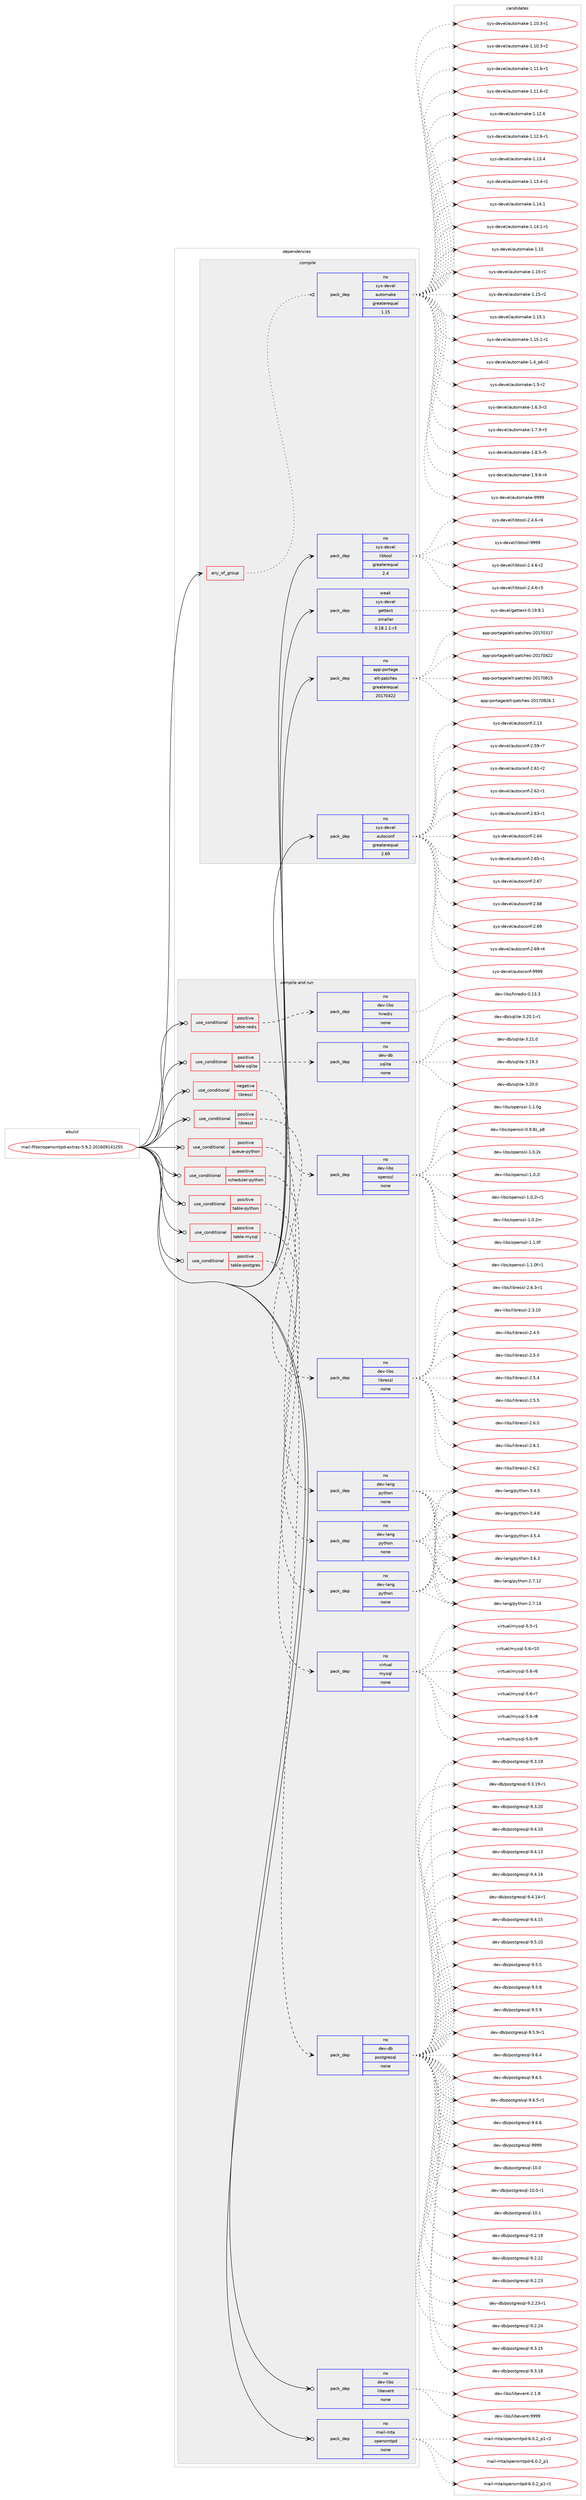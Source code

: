 digraph prolog {

# *************
# Graph options
# *************

newrank=true;
concentrate=true;
compound=true;
graph [rankdir=LR,fontname=Helvetica,fontsize=10,ranksep=1.5];#, ranksep=2.5, nodesep=0.2];
edge  [arrowhead=vee];
node  [fontname=Helvetica,fontsize=10];

# **********
# The ebuild
# **********

subgraph cluster_leftcol {
color=gray;
rank=same;
label=<<i>ebuild</i>>;
id [label="mail-filter/opensmtpd-extras-5.9.2.201609141255", color=red, width=4, href="../mail-filter/opensmtpd-extras-5.9.2.201609141255.svg"];
}

# ****************
# The dependencies
# ****************

subgraph cluster_midcol {
color=gray;
label=<<i>dependencies</i>>;
subgraph cluster_compile {
fillcolor="#eeeeee";
style=filled;
label=<<i>compile</i>>;
subgraph any5039 {
dependency342887 [label=<<TABLE BORDER="0" CELLBORDER="1" CELLSPACING="0" CELLPADDING="4"><TR><TD CELLPADDING="10">any_of_group</TD></TR></TABLE>>, shape=none, color=red];subgraph pack252127 {
dependency342888 [label=<<TABLE BORDER="0" CELLBORDER="1" CELLSPACING="0" CELLPADDING="4" WIDTH="220"><TR><TD ROWSPAN="6" CELLPADDING="30">pack_dep</TD></TR><TR><TD WIDTH="110">no</TD></TR><TR><TD>sys-devel</TD></TR><TR><TD>automake</TD></TR><TR><TD>greaterequal</TD></TR><TR><TD>1.15</TD></TR></TABLE>>, shape=none, color=blue];
}
dependency342887:e -> dependency342888:w [weight=20,style="dotted",arrowhead="oinv"];
}
id:e -> dependency342887:w [weight=20,style="solid",arrowhead="vee"];
subgraph pack252128 {
dependency342889 [label=<<TABLE BORDER="0" CELLBORDER="1" CELLSPACING="0" CELLPADDING="4" WIDTH="220"><TR><TD ROWSPAN="6" CELLPADDING="30">pack_dep</TD></TR><TR><TD WIDTH="110">no</TD></TR><TR><TD>app-portage</TD></TR><TR><TD>elt-patches</TD></TR><TR><TD>greaterequal</TD></TR><TR><TD>20170422</TD></TR></TABLE>>, shape=none, color=blue];
}
id:e -> dependency342889:w [weight=20,style="solid",arrowhead="vee"];
subgraph pack252129 {
dependency342890 [label=<<TABLE BORDER="0" CELLBORDER="1" CELLSPACING="0" CELLPADDING="4" WIDTH="220"><TR><TD ROWSPAN="6" CELLPADDING="30">pack_dep</TD></TR><TR><TD WIDTH="110">no</TD></TR><TR><TD>sys-devel</TD></TR><TR><TD>autoconf</TD></TR><TR><TD>greaterequal</TD></TR><TR><TD>2.69</TD></TR></TABLE>>, shape=none, color=blue];
}
id:e -> dependency342890:w [weight=20,style="solid",arrowhead="vee"];
subgraph pack252130 {
dependency342891 [label=<<TABLE BORDER="0" CELLBORDER="1" CELLSPACING="0" CELLPADDING="4" WIDTH="220"><TR><TD ROWSPAN="6" CELLPADDING="30">pack_dep</TD></TR><TR><TD WIDTH="110">no</TD></TR><TR><TD>sys-devel</TD></TR><TR><TD>libtool</TD></TR><TR><TD>greaterequal</TD></TR><TR><TD>2.4</TD></TR></TABLE>>, shape=none, color=blue];
}
id:e -> dependency342891:w [weight=20,style="solid",arrowhead="vee"];
subgraph pack252131 {
dependency342892 [label=<<TABLE BORDER="0" CELLBORDER="1" CELLSPACING="0" CELLPADDING="4" WIDTH="220"><TR><TD ROWSPAN="6" CELLPADDING="30">pack_dep</TD></TR><TR><TD WIDTH="110">weak</TD></TR><TR><TD>sys-devel</TD></TR><TR><TD>gettext</TD></TR><TR><TD>smaller</TD></TR><TR><TD>0.18.1.1-r3</TD></TR></TABLE>>, shape=none, color=blue];
}
id:e -> dependency342892:w [weight=20,style="solid",arrowhead="vee"];
}
subgraph cluster_compileandrun {
fillcolor="#eeeeee";
style=filled;
label=<<i>compile and run</i>>;
subgraph cond85620 {
dependency342893 [label=<<TABLE BORDER="0" CELLBORDER="1" CELLSPACING="0" CELLPADDING="4"><TR><TD ROWSPAN="3" CELLPADDING="10">use_conditional</TD></TR><TR><TD>negative</TD></TR><TR><TD>libressl</TD></TR></TABLE>>, shape=none, color=red];
subgraph pack252132 {
dependency342894 [label=<<TABLE BORDER="0" CELLBORDER="1" CELLSPACING="0" CELLPADDING="4" WIDTH="220"><TR><TD ROWSPAN="6" CELLPADDING="30">pack_dep</TD></TR><TR><TD WIDTH="110">no</TD></TR><TR><TD>dev-libs</TD></TR><TR><TD>openssl</TD></TR><TR><TD>none</TD></TR><TR><TD></TD></TR></TABLE>>, shape=none, color=blue];
}
dependency342893:e -> dependency342894:w [weight=20,style="dashed",arrowhead="vee"];
}
id:e -> dependency342893:w [weight=20,style="solid",arrowhead="odotvee"];
subgraph cond85621 {
dependency342895 [label=<<TABLE BORDER="0" CELLBORDER="1" CELLSPACING="0" CELLPADDING="4"><TR><TD ROWSPAN="3" CELLPADDING="10">use_conditional</TD></TR><TR><TD>positive</TD></TR><TR><TD>libressl</TD></TR></TABLE>>, shape=none, color=red];
subgraph pack252133 {
dependency342896 [label=<<TABLE BORDER="0" CELLBORDER="1" CELLSPACING="0" CELLPADDING="4" WIDTH="220"><TR><TD ROWSPAN="6" CELLPADDING="30">pack_dep</TD></TR><TR><TD WIDTH="110">no</TD></TR><TR><TD>dev-libs</TD></TR><TR><TD>libressl</TD></TR><TR><TD>none</TD></TR><TR><TD></TD></TR></TABLE>>, shape=none, color=blue];
}
dependency342895:e -> dependency342896:w [weight=20,style="dashed",arrowhead="vee"];
}
id:e -> dependency342895:w [weight=20,style="solid",arrowhead="odotvee"];
subgraph cond85622 {
dependency342897 [label=<<TABLE BORDER="0" CELLBORDER="1" CELLSPACING="0" CELLPADDING="4"><TR><TD ROWSPAN="3" CELLPADDING="10">use_conditional</TD></TR><TR><TD>positive</TD></TR><TR><TD>queue-python</TD></TR></TABLE>>, shape=none, color=red];
subgraph pack252134 {
dependency342898 [label=<<TABLE BORDER="0" CELLBORDER="1" CELLSPACING="0" CELLPADDING="4" WIDTH="220"><TR><TD ROWSPAN="6" CELLPADDING="30">pack_dep</TD></TR><TR><TD WIDTH="110">no</TD></TR><TR><TD>dev-lang</TD></TR><TR><TD>python</TD></TR><TR><TD>none</TD></TR><TR><TD></TD></TR></TABLE>>, shape=none, color=blue];
}
dependency342897:e -> dependency342898:w [weight=20,style="dashed",arrowhead="vee"];
}
id:e -> dependency342897:w [weight=20,style="solid",arrowhead="odotvee"];
subgraph cond85623 {
dependency342899 [label=<<TABLE BORDER="0" CELLBORDER="1" CELLSPACING="0" CELLPADDING="4"><TR><TD ROWSPAN="3" CELLPADDING="10">use_conditional</TD></TR><TR><TD>positive</TD></TR><TR><TD>scheduler-python</TD></TR></TABLE>>, shape=none, color=red];
subgraph pack252135 {
dependency342900 [label=<<TABLE BORDER="0" CELLBORDER="1" CELLSPACING="0" CELLPADDING="4" WIDTH="220"><TR><TD ROWSPAN="6" CELLPADDING="30">pack_dep</TD></TR><TR><TD WIDTH="110">no</TD></TR><TR><TD>dev-lang</TD></TR><TR><TD>python</TD></TR><TR><TD>none</TD></TR><TR><TD></TD></TR></TABLE>>, shape=none, color=blue];
}
dependency342899:e -> dependency342900:w [weight=20,style="dashed",arrowhead="vee"];
}
id:e -> dependency342899:w [weight=20,style="solid",arrowhead="odotvee"];
subgraph cond85624 {
dependency342901 [label=<<TABLE BORDER="0" CELLBORDER="1" CELLSPACING="0" CELLPADDING="4"><TR><TD ROWSPAN="3" CELLPADDING="10">use_conditional</TD></TR><TR><TD>positive</TD></TR><TR><TD>table-mysql</TD></TR></TABLE>>, shape=none, color=red];
subgraph pack252136 {
dependency342902 [label=<<TABLE BORDER="0" CELLBORDER="1" CELLSPACING="0" CELLPADDING="4" WIDTH="220"><TR><TD ROWSPAN="6" CELLPADDING="30">pack_dep</TD></TR><TR><TD WIDTH="110">no</TD></TR><TR><TD>virtual</TD></TR><TR><TD>mysql</TD></TR><TR><TD>none</TD></TR><TR><TD></TD></TR></TABLE>>, shape=none, color=blue];
}
dependency342901:e -> dependency342902:w [weight=20,style="dashed",arrowhead="vee"];
}
id:e -> dependency342901:w [weight=20,style="solid",arrowhead="odotvee"];
subgraph cond85625 {
dependency342903 [label=<<TABLE BORDER="0" CELLBORDER="1" CELLSPACING="0" CELLPADDING="4"><TR><TD ROWSPAN="3" CELLPADDING="10">use_conditional</TD></TR><TR><TD>positive</TD></TR><TR><TD>table-postgres</TD></TR></TABLE>>, shape=none, color=red];
subgraph pack252137 {
dependency342904 [label=<<TABLE BORDER="0" CELLBORDER="1" CELLSPACING="0" CELLPADDING="4" WIDTH="220"><TR><TD ROWSPAN="6" CELLPADDING="30">pack_dep</TD></TR><TR><TD WIDTH="110">no</TD></TR><TR><TD>dev-db</TD></TR><TR><TD>postgresql</TD></TR><TR><TD>none</TD></TR><TR><TD></TD></TR></TABLE>>, shape=none, color=blue];
}
dependency342903:e -> dependency342904:w [weight=20,style="dashed",arrowhead="vee"];
}
id:e -> dependency342903:w [weight=20,style="solid",arrowhead="odotvee"];
subgraph cond85626 {
dependency342905 [label=<<TABLE BORDER="0" CELLBORDER="1" CELLSPACING="0" CELLPADDING="4"><TR><TD ROWSPAN="3" CELLPADDING="10">use_conditional</TD></TR><TR><TD>positive</TD></TR><TR><TD>table-python</TD></TR></TABLE>>, shape=none, color=red];
subgraph pack252138 {
dependency342906 [label=<<TABLE BORDER="0" CELLBORDER="1" CELLSPACING="0" CELLPADDING="4" WIDTH="220"><TR><TD ROWSPAN="6" CELLPADDING="30">pack_dep</TD></TR><TR><TD WIDTH="110">no</TD></TR><TR><TD>dev-lang</TD></TR><TR><TD>python</TD></TR><TR><TD>none</TD></TR><TR><TD></TD></TR></TABLE>>, shape=none, color=blue];
}
dependency342905:e -> dependency342906:w [weight=20,style="dashed",arrowhead="vee"];
}
id:e -> dependency342905:w [weight=20,style="solid",arrowhead="odotvee"];
subgraph cond85627 {
dependency342907 [label=<<TABLE BORDER="0" CELLBORDER="1" CELLSPACING="0" CELLPADDING="4"><TR><TD ROWSPAN="3" CELLPADDING="10">use_conditional</TD></TR><TR><TD>positive</TD></TR><TR><TD>table-redis</TD></TR></TABLE>>, shape=none, color=red];
subgraph pack252139 {
dependency342908 [label=<<TABLE BORDER="0" CELLBORDER="1" CELLSPACING="0" CELLPADDING="4" WIDTH="220"><TR><TD ROWSPAN="6" CELLPADDING="30">pack_dep</TD></TR><TR><TD WIDTH="110">no</TD></TR><TR><TD>dev-libs</TD></TR><TR><TD>hiredis</TD></TR><TR><TD>none</TD></TR><TR><TD></TD></TR></TABLE>>, shape=none, color=blue];
}
dependency342907:e -> dependency342908:w [weight=20,style="dashed",arrowhead="vee"];
}
id:e -> dependency342907:w [weight=20,style="solid",arrowhead="odotvee"];
subgraph cond85628 {
dependency342909 [label=<<TABLE BORDER="0" CELLBORDER="1" CELLSPACING="0" CELLPADDING="4"><TR><TD ROWSPAN="3" CELLPADDING="10">use_conditional</TD></TR><TR><TD>positive</TD></TR><TR><TD>table-sqlite</TD></TR></TABLE>>, shape=none, color=red];
subgraph pack252140 {
dependency342910 [label=<<TABLE BORDER="0" CELLBORDER="1" CELLSPACING="0" CELLPADDING="4" WIDTH="220"><TR><TD ROWSPAN="6" CELLPADDING="30">pack_dep</TD></TR><TR><TD WIDTH="110">no</TD></TR><TR><TD>dev-db</TD></TR><TR><TD>sqlite</TD></TR><TR><TD>none</TD></TR><TR><TD></TD></TR></TABLE>>, shape=none, color=blue];
}
dependency342909:e -> dependency342910:w [weight=20,style="dashed",arrowhead="vee"];
}
id:e -> dependency342909:w [weight=20,style="solid",arrowhead="odotvee"];
subgraph pack252141 {
dependency342911 [label=<<TABLE BORDER="0" CELLBORDER="1" CELLSPACING="0" CELLPADDING="4" WIDTH="220"><TR><TD ROWSPAN="6" CELLPADDING="30">pack_dep</TD></TR><TR><TD WIDTH="110">no</TD></TR><TR><TD>dev-libs</TD></TR><TR><TD>libevent</TD></TR><TR><TD>none</TD></TR><TR><TD></TD></TR></TABLE>>, shape=none, color=blue];
}
id:e -> dependency342911:w [weight=20,style="solid",arrowhead="odotvee"];
subgraph pack252142 {
dependency342912 [label=<<TABLE BORDER="0" CELLBORDER="1" CELLSPACING="0" CELLPADDING="4" WIDTH="220"><TR><TD ROWSPAN="6" CELLPADDING="30">pack_dep</TD></TR><TR><TD WIDTH="110">no</TD></TR><TR><TD>mail-mta</TD></TR><TR><TD>opensmtpd</TD></TR><TR><TD>none</TD></TR><TR><TD></TD></TR></TABLE>>, shape=none, color=blue];
}
id:e -> dependency342912:w [weight=20,style="solid",arrowhead="odotvee"];
}
subgraph cluster_run {
fillcolor="#eeeeee";
style=filled;
label=<<i>run</i>>;
}
}

# **************
# The candidates
# **************

subgraph cluster_choices {
rank=same;
color=gray;
label=<<i>candidates</i>>;

subgraph choice252127 {
color=black;
nodesep=1;
choice11512111545100101118101108479711711611110997107101454946494846514511449 [label="sys-devel/automake-1.10.3-r1", color=red, width=4,href="../sys-devel/automake-1.10.3-r1.svg"];
choice11512111545100101118101108479711711611110997107101454946494846514511450 [label="sys-devel/automake-1.10.3-r2", color=red, width=4,href="../sys-devel/automake-1.10.3-r2.svg"];
choice11512111545100101118101108479711711611110997107101454946494946544511449 [label="sys-devel/automake-1.11.6-r1", color=red, width=4,href="../sys-devel/automake-1.11.6-r1.svg"];
choice11512111545100101118101108479711711611110997107101454946494946544511450 [label="sys-devel/automake-1.11.6-r2", color=red, width=4,href="../sys-devel/automake-1.11.6-r2.svg"];
choice1151211154510010111810110847971171161111099710710145494649504654 [label="sys-devel/automake-1.12.6", color=red, width=4,href="../sys-devel/automake-1.12.6.svg"];
choice11512111545100101118101108479711711611110997107101454946495046544511449 [label="sys-devel/automake-1.12.6-r1", color=red, width=4,href="../sys-devel/automake-1.12.6-r1.svg"];
choice1151211154510010111810110847971171161111099710710145494649514652 [label="sys-devel/automake-1.13.4", color=red, width=4,href="../sys-devel/automake-1.13.4.svg"];
choice11512111545100101118101108479711711611110997107101454946495146524511449 [label="sys-devel/automake-1.13.4-r1", color=red, width=4,href="../sys-devel/automake-1.13.4-r1.svg"];
choice1151211154510010111810110847971171161111099710710145494649524649 [label="sys-devel/automake-1.14.1", color=red, width=4,href="../sys-devel/automake-1.14.1.svg"];
choice11512111545100101118101108479711711611110997107101454946495246494511449 [label="sys-devel/automake-1.14.1-r1", color=red, width=4,href="../sys-devel/automake-1.14.1-r1.svg"];
choice115121115451001011181011084797117116111109971071014549464953 [label="sys-devel/automake-1.15", color=red, width=4,href="../sys-devel/automake-1.15.svg"];
choice1151211154510010111810110847971171161111099710710145494649534511449 [label="sys-devel/automake-1.15-r1", color=red, width=4,href="../sys-devel/automake-1.15-r1.svg"];
choice1151211154510010111810110847971171161111099710710145494649534511450 [label="sys-devel/automake-1.15-r2", color=red, width=4,href="../sys-devel/automake-1.15-r2.svg"];
choice1151211154510010111810110847971171161111099710710145494649534649 [label="sys-devel/automake-1.15.1", color=red, width=4,href="../sys-devel/automake-1.15.1.svg"];
choice11512111545100101118101108479711711611110997107101454946495346494511449 [label="sys-devel/automake-1.15.1-r1", color=red, width=4,href="../sys-devel/automake-1.15.1-r1.svg"];
choice115121115451001011181011084797117116111109971071014549465295112544511450 [label="sys-devel/automake-1.4_p6-r2", color=red, width=4,href="../sys-devel/automake-1.4_p6-r2.svg"];
choice11512111545100101118101108479711711611110997107101454946534511450 [label="sys-devel/automake-1.5-r2", color=red, width=4,href="../sys-devel/automake-1.5-r2.svg"];
choice115121115451001011181011084797117116111109971071014549465446514511450 [label="sys-devel/automake-1.6.3-r2", color=red, width=4,href="../sys-devel/automake-1.6.3-r2.svg"];
choice115121115451001011181011084797117116111109971071014549465546574511451 [label="sys-devel/automake-1.7.9-r3", color=red, width=4,href="../sys-devel/automake-1.7.9-r3.svg"];
choice115121115451001011181011084797117116111109971071014549465646534511453 [label="sys-devel/automake-1.8.5-r5", color=red, width=4,href="../sys-devel/automake-1.8.5-r5.svg"];
choice115121115451001011181011084797117116111109971071014549465746544511452 [label="sys-devel/automake-1.9.6-r4", color=red, width=4,href="../sys-devel/automake-1.9.6-r4.svg"];
choice115121115451001011181011084797117116111109971071014557575757 [label="sys-devel/automake-9999", color=red, width=4,href="../sys-devel/automake-9999.svg"];
dependency342888:e -> choice11512111545100101118101108479711711611110997107101454946494846514511449:w [style=dotted,weight="100"];
dependency342888:e -> choice11512111545100101118101108479711711611110997107101454946494846514511450:w [style=dotted,weight="100"];
dependency342888:e -> choice11512111545100101118101108479711711611110997107101454946494946544511449:w [style=dotted,weight="100"];
dependency342888:e -> choice11512111545100101118101108479711711611110997107101454946494946544511450:w [style=dotted,weight="100"];
dependency342888:e -> choice1151211154510010111810110847971171161111099710710145494649504654:w [style=dotted,weight="100"];
dependency342888:e -> choice11512111545100101118101108479711711611110997107101454946495046544511449:w [style=dotted,weight="100"];
dependency342888:e -> choice1151211154510010111810110847971171161111099710710145494649514652:w [style=dotted,weight="100"];
dependency342888:e -> choice11512111545100101118101108479711711611110997107101454946495146524511449:w [style=dotted,weight="100"];
dependency342888:e -> choice1151211154510010111810110847971171161111099710710145494649524649:w [style=dotted,weight="100"];
dependency342888:e -> choice11512111545100101118101108479711711611110997107101454946495246494511449:w [style=dotted,weight="100"];
dependency342888:e -> choice115121115451001011181011084797117116111109971071014549464953:w [style=dotted,weight="100"];
dependency342888:e -> choice1151211154510010111810110847971171161111099710710145494649534511449:w [style=dotted,weight="100"];
dependency342888:e -> choice1151211154510010111810110847971171161111099710710145494649534511450:w [style=dotted,weight="100"];
dependency342888:e -> choice1151211154510010111810110847971171161111099710710145494649534649:w [style=dotted,weight="100"];
dependency342888:e -> choice11512111545100101118101108479711711611110997107101454946495346494511449:w [style=dotted,weight="100"];
dependency342888:e -> choice115121115451001011181011084797117116111109971071014549465295112544511450:w [style=dotted,weight="100"];
dependency342888:e -> choice11512111545100101118101108479711711611110997107101454946534511450:w [style=dotted,weight="100"];
dependency342888:e -> choice115121115451001011181011084797117116111109971071014549465446514511450:w [style=dotted,weight="100"];
dependency342888:e -> choice115121115451001011181011084797117116111109971071014549465546574511451:w [style=dotted,weight="100"];
dependency342888:e -> choice115121115451001011181011084797117116111109971071014549465646534511453:w [style=dotted,weight="100"];
dependency342888:e -> choice115121115451001011181011084797117116111109971071014549465746544511452:w [style=dotted,weight="100"];
dependency342888:e -> choice115121115451001011181011084797117116111109971071014557575757:w [style=dotted,weight="100"];
}
subgraph choice252128 {
color=black;
nodesep=1;
choice97112112451121111141169710310147101108116451129711699104101115455048495548514955 [label="app-portage/elt-patches-20170317", color=red, width=4,href="../app-portage/elt-patches-20170317.svg"];
choice97112112451121111141169710310147101108116451129711699104101115455048495548525050 [label="app-portage/elt-patches-20170422", color=red, width=4,href="../app-portage/elt-patches-20170422.svg"];
choice97112112451121111141169710310147101108116451129711699104101115455048495548564953 [label="app-portage/elt-patches-20170815", color=red, width=4,href="../app-portage/elt-patches-20170815.svg"];
choice971121124511211111411697103101471011081164511297116991041011154550484955485650544649 [label="app-portage/elt-patches-20170826.1", color=red, width=4,href="../app-portage/elt-patches-20170826.1.svg"];
dependency342889:e -> choice97112112451121111141169710310147101108116451129711699104101115455048495548514955:w [style=dotted,weight="100"];
dependency342889:e -> choice97112112451121111141169710310147101108116451129711699104101115455048495548525050:w [style=dotted,weight="100"];
dependency342889:e -> choice97112112451121111141169710310147101108116451129711699104101115455048495548564953:w [style=dotted,weight="100"];
dependency342889:e -> choice971121124511211111411697103101471011081164511297116991041011154550484955485650544649:w [style=dotted,weight="100"];
}
subgraph choice252129 {
color=black;
nodesep=1;
choice115121115451001011181011084797117116111991111101024550464951 [label="sys-devel/autoconf-2.13", color=red, width=4,href="../sys-devel/autoconf-2.13.svg"];
choice1151211154510010111810110847971171161119911111010245504653574511455 [label="sys-devel/autoconf-2.59-r7", color=red, width=4,href="../sys-devel/autoconf-2.59-r7.svg"];
choice1151211154510010111810110847971171161119911111010245504654494511450 [label="sys-devel/autoconf-2.61-r2", color=red, width=4,href="../sys-devel/autoconf-2.61-r2.svg"];
choice1151211154510010111810110847971171161119911111010245504654504511449 [label="sys-devel/autoconf-2.62-r1", color=red, width=4,href="../sys-devel/autoconf-2.62-r1.svg"];
choice1151211154510010111810110847971171161119911111010245504654514511449 [label="sys-devel/autoconf-2.63-r1", color=red, width=4,href="../sys-devel/autoconf-2.63-r1.svg"];
choice115121115451001011181011084797117116111991111101024550465452 [label="sys-devel/autoconf-2.64", color=red, width=4,href="../sys-devel/autoconf-2.64.svg"];
choice1151211154510010111810110847971171161119911111010245504654534511449 [label="sys-devel/autoconf-2.65-r1", color=red, width=4,href="../sys-devel/autoconf-2.65-r1.svg"];
choice115121115451001011181011084797117116111991111101024550465455 [label="sys-devel/autoconf-2.67", color=red, width=4,href="../sys-devel/autoconf-2.67.svg"];
choice115121115451001011181011084797117116111991111101024550465456 [label="sys-devel/autoconf-2.68", color=red, width=4,href="../sys-devel/autoconf-2.68.svg"];
choice115121115451001011181011084797117116111991111101024550465457 [label="sys-devel/autoconf-2.69", color=red, width=4,href="../sys-devel/autoconf-2.69.svg"];
choice1151211154510010111810110847971171161119911111010245504654574511452 [label="sys-devel/autoconf-2.69-r4", color=red, width=4,href="../sys-devel/autoconf-2.69-r4.svg"];
choice115121115451001011181011084797117116111991111101024557575757 [label="sys-devel/autoconf-9999", color=red, width=4,href="../sys-devel/autoconf-9999.svg"];
dependency342890:e -> choice115121115451001011181011084797117116111991111101024550464951:w [style=dotted,weight="100"];
dependency342890:e -> choice1151211154510010111810110847971171161119911111010245504653574511455:w [style=dotted,weight="100"];
dependency342890:e -> choice1151211154510010111810110847971171161119911111010245504654494511450:w [style=dotted,weight="100"];
dependency342890:e -> choice1151211154510010111810110847971171161119911111010245504654504511449:w [style=dotted,weight="100"];
dependency342890:e -> choice1151211154510010111810110847971171161119911111010245504654514511449:w [style=dotted,weight="100"];
dependency342890:e -> choice115121115451001011181011084797117116111991111101024550465452:w [style=dotted,weight="100"];
dependency342890:e -> choice1151211154510010111810110847971171161119911111010245504654534511449:w [style=dotted,weight="100"];
dependency342890:e -> choice115121115451001011181011084797117116111991111101024550465455:w [style=dotted,weight="100"];
dependency342890:e -> choice115121115451001011181011084797117116111991111101024550465456:w [style=dotted,weight="100"];
dependency342890:e -> choice115121115451001011181011084797117116111991111101024550465457:w [style=dotted,weight="100"];
dependency342890:e -> choice1151211154510010111810110847971171161119911111010245504654574511452:w [style=dotted,weight="100"];
dependency342890:e -> choice115121115451001011181011084797117116111991111101024557575757:w [style=dotted,weight="100"];
}
subgraph choice252130 {
color=black;
nodesep=1;
choice1151211154510010111810110847108105981161111111084550465246544511450 [label="sys-devel/libtool-2.4.6-r2", color=red, width=4,href="../sys-devel/libtool-2.4.6-r2.svg"];
choice1151211154510010111810110847108105981161111111084550465246544511451 [label="sys-devel/libtool-2.4.6-r3", color=red, width=4,href="../sys-devel/libtool-2.4.6-r3.svg"];
choice1151211154510010111810110847108105981161111111084550465246544511452 [label="sys-devel/libtool-2.4.6-r4", color=red, width=4,href="../sys-devel/libtool-2.4.6-r4.svg"];
choice1151211154510010111810110847108105981161111111084557575757 [label="sys-devel/libtool-9999", color=red, width=4,href="../sys-devel/libtool-9999.svg"];
dependency342891:e -> choice1151211154510010111810110847108105981161111111084550465246544511450:w [style=dotted,weight="100"];
dependency342891:e -> choice1151211154510010111810110847108105981161111111084550465246544511451:w [style=dotted,weight="100"];
dependency342891:e -> choice1151211154510010111810110847108105981161111111084550465246544511452:w [style=dotted,weight="100"];
dependency342891:e -> choice1151211154510010111810110847108105981161111111084557575757:w [style=dotted,weight="100"];
}
subgraph choice252131 {
color=black;
nodesep=1;
choice1151211154510010111810110847103101116116101120116454846495746564649 [label="sys-devel/gettext-0.19.8.1", color=red, width=4,href="../sys-devel/gettext-0.19.8.1.svg"];
dependency342892:e -> choice1151211154510010111810110847103101116116101120116454846495746564649:w [style=dotted,weight="100"];
}
subgraph choice252132 {
color=black;
nodesep=1;
choice1001011184510810598115471111121011101151151084548465746561229511256 [label="dev-libs/openssl-0.9.8z_p8", color=red, width=4,href="../dev-libs/openssl-0.9.8z_p8.svg"];
choice100101118451081059811547111112101110115115108454946484650107 [label="dev-libs/openssl-1.0.2k", color=red, width=4,href="../dev-libs/openssl-1.0.2k.svg"];
choice100101118451081059811547111112101110115115108454946484650108 [label="dev-libs/openssl-1.0.2l", color=red, width=4,href="../dev-libs/openssl-1.0.2l.svg"];
choice1001011184510810598115471111121011101151151084549464846501084511449 [label="dev-libs/openssl-1.0.2l-r1", color=red, width=4,href="../dev-libs/openssl-1.0.2l-r1.svg"];
choice100101118451081059811547111112101110115115108454946484650109 [label="dev-libs/openssl-1.0.2m", color=red, width=4,href="../dev-libs/openssl-1.0.2m.svg"];
choice100101118451081059811547111112101110115115108454946494648102 [label="dev-libs/openssl-1.1.0f", color=red, width=4,href="../dev-libs/openssl-1.1.0f.svg"];
choice1001011184510810598115471111121011101151151084549464946481024511449 [label="dev-libs/openssl-1.1.0f-r1", color=red, width=4,href="../dev-libs/openssl-1.1.0f-r1.svg"];
choice100101118451081059811547111112101110115115108454946494648103 [label="dev-libs/openssl-1.1.0g", color=red, width=4,href="../dev-libs/openssl-1.1.0g.svg"];
dependency342894:e -> choice1001011184510810598115471111121011101151151084548465746561229511256:w [style=dotted,weight="100"];
dependency342894:e -> choice100101118451081059811547111112101110115115108454946484650107:w [style=dotted,weight="100"];
dependency342894:e -> choice100101118451081059811547111112101110115115108454946484650108:w [style=dotted,weight="100"];
dependency342894:e -> choice1001011184510810598115471111121011101151151084549464846501084511449:w [style=dotted,weight="100"];
dependency342894:e -> choice100101118451081059811547111112101110115115108454946484650109:w [style=dotted,weight="100"];
dependency342894:e -> choice100101118451081059811547111112101110115115108454946494648102:w [style=dotted,weight="100"];
dependency342894:e -> choice1001011184510810598115471111121011101151151084549464946481024511449:w [style=dotted,weight="100"];
dependency342894:e -> choice100101118451081059811547111112101110115115108454946494648103:w [style=dotted,weight="100"];
}
subgraph choice252133 {
color=black;
nodesep=1;
choice1001011184510810598115471081059811410111511510845504651464948 [label="dev-libs/libressl-2.3.10", color=red, width=4,href="../dev-libs/libressl-2.3.10.svg"];
choice10010111845108105981154710810598114101115115108455046524653 [label="dev-libs/libressl-2.4.5", color=red, width=4,href="../dev-libs/libressl-2.4.5.svg"];
choice10010111845108105981154710810598114101115115108455046534648 [label="dev-libs/libressl-2.5.0", color=red, width=4,href="../dev-libs/libressl-2.5.0.svg"];
choice10010111845108105981154710810598114101115115108455046534652 [label="dev-libs/libressl-2.5.4", color=red, width=4,href="../dev-libs/libressl-2.5.4.svg"];
choice10010111845108105981154710810598114101115115108455046534653 [label="dev-libs/libressl-2.5.5", color=red, width=4,href="../dev-libs/libressl-2.5.5.svg"];
choice10010111845108105981154710810598114101115115108455046544648 [label="dev-libs/libressl-2.6.0", color=red, width=4,href="../dev-libs/libressl-2.6.0.svg"];
choice10010111845108105981154710810598114101115115108455046544649 [label="dev-libs/libressl-2.6.1", color=red, width=4,href="../dev-libs/libressl-2.6.1.svg"];
choice10010111845108105981154710810598114101115115108455046544650 [label="dev-libs/libressl-2.6.2", color=red, width=4,href="../dev-libs/libressl-2.6.2.svg"];
choice100101118451081059811547108105981141011151151084550465446514511449 [label="dev-libs/libressl-2.6.3-r1", color=red, width=4,href="../dev-libs/libressl-2.6.3-r1.svg"];
dependency342896:e -> choice1001011184510810598115471081059811410111511510845504651464948:w [style=dotted,weight="100"];
dependency342896:e -> choice10010111845108105981154710810598114101115115108455046524653:w [style=dotted,weight="100"];
dependency342896:e -> choice10010111845108105981154710810598114101115115108455046534648:w [style=dotted,weight="100"];
dependency342896:e -> choice10010111845108105981154710810598114101115115108455046534652:w [style=dotted,weight="100"];
dependency342896:e -> choice10010111845108105981154710810598114101115115108455046534653:w [style=dotted,weight="100"];
dependency342896:e -> choice10010111845108105981154710810598114101115115108455046544648:w [style=dotted,weight="100"];
dependency342896:e -> choice10010111845108105981154710810598114101115115108455046544649:w [style=dotted,weight="100"];
dependency342896:e -> choice10010111845108105981154710810598114101115115108455046544650:w [style=dotted,weight="100"];
dependency342896:e -> choice100101118451081059811547108105981141011151151084550465446514511449:w [style=dotted,weight="100"];
}
subgraph choice252134 {
color=black;
nodesep=1;
choice10010111845108971101034711212111610411111045504655464950 [label="dev-lang/python-2.7.12", color=red, width=4,href="../dev-lang/python-2.7.12.svg"];
choice10010111845108971101034711212111610411111045504655464952 [label="dev-lang/python-2.7.14", color=red, width=4,href="../dev-lang/python-2.7.14.svg"];
choice100101118451089711010347112121116104111110455146524653 [label="dev-lang/python-3.4.5", color=red, width=4,href="../dev-lang/python-3.4.5.svg"];
choice100101118451089711010347112121116104111110455146524654 [label="dev-lang/python-3.4.6", color=red, width=4,href="../dev-lang/python-3.4.6.svg"];
choice100101118451089711010347112121116104111110455146534652 [label="dev-lang/python-3.5.4", color=red, width=4,href="../dev-lang/python-3.5.4.svg"];
choice100101118451089711010347112121116104111110455146544651 [label="dev-lang/python-3.6.3", color=red, width=4,href="../dev-lang/python-3.6.3.svg"];
dependency342898:e -> choice10010111845108971101034711212111610411111045504655464950:w [style=dotted,weight="100"];
dependency342898:e -> choice10010111845108971101034711212111610411111045504655464952:w [style=dotted,weight="100"];
dependency342898:e -> choice100101118451089711010347112121116104111110455146524653:w [style=dotted,weight="100"];
dependency342898:e -> choice100101118451089711010347112121116104111110455146524654:w [style=dotted,weight="100"];
dependency342898:e -> choice100101118451089711010347112121116104111110455146534652:w [style=dotted,weight="100"];
dependency342898:e -> choice100101118451089711010347112121116104111110455146544651:w [style=dotted,weight="100"];
}
subgraph choice252135 {
color=black;
nodesep=1;
choice10010111845108971101034711212111610411111045504655464950 [label="dev-lang/python-2.7.12", color=red, width=4,href="../dev-lang/python-2.7.12.svg"];
choice10010111845108971101034711212111610411111045504655464952 [label="dev-lang/python-2.7.14", color=red, width=4,href="../dev-lang/python-2.7.14.svg"];
choice100101118451089711010347112121116104111110455146524653 [label="dev-lang/python-3.4.5", color=red, width=4,href="../dev-lang/python-3.4.5.svg"];
choice100101118451089711010347112121116104111110455146524654 [label="dev-lang/python-3.4.6", color=red, width=4,href="../dev-lang/python-3.4.6.svg"];
choice100101118451089711010347112121116104111110455146534652 [label="dev-lang/python-3.5.4", color=red, width=4,href="../dev-lang/python-3.5.4.svg"];
choice100101118451089711010347112121116104111110455146544651 [label="dev-lang/python-3.6.3", color=red, width=4,href="../dev-lang/python-3.6.3.svg"];
dependency342900:e -> choice10010111845108971101034711212111610411111045504655464950:w [style=dotted,weight="100"];
dependency342900:e -> choice10010111845108971101034711212111610411111045504655464952:w [style=dotted,weight="100"];
dependency342900:e -> choice100101118451089711010347112121116104111110455146524653:w [style=dotted,weight="100"];
dependency342900:e -> choice100101118451089711010347112121116104111110455146524654:w [style=dotted,weight="100"];
dependency342900:e -> choice100101118451089711010347112121116104111110455146534652:w [style=dotted,weight="100"];
dependency342900:e -> choice100101118451089711010347112121116104111110455146544651:w [style=dotted,weight="100"];
}
subgraph choice252136 {
color=black;
nodesep=1;
choice1181051141161179710847109121115113108455346534511449 [label="virtual/mysql-5.5-r1", color=red, width=4,href="../virtual/mysql-5.5-r1.svg"];
choice118105114116117971084710912111511310845534654451144948 [label="virtual/mysql-5.6-r10", color=red, width=4,href="../virtual/mysql-5.6-r10.svg"];
choice1181051141161179710847109121115113108455346544511454 [label="virtual/mysql-5.6-r6", color=red, width=4,href="../virtual/mysql-5.6-r6.svg"];
choice1181051141161179710847109121115113108455346544511455 [label="virtual/mysql-5.6-r7", color=red, width=4,href="../virtual/mysql-5.6-r7.svg"];
choice1181051141161179710847109121115113108455346544511456 [label="virtual/mysql-5.6-r8", color=red, width=4,href="../virtual/mysql-5.6-r8.svg"];
choice1181051141161179710847109121115113108455346544511457 [label="virtual/mysql-5.6-r9", color=red, width=4,href="../virtual/mysql-5.6-r9.svg"];
dependency342902:e -> choice1181051141161179710847109121115113108455346534511449:w [style=dotted,weight="100"];
dependency342902:e -> choice118105114116117971084710912111511310845534654451144948:w [style=dotted,weight="100"];
dependency342902:e -> choice1181051141161179710847109121115113108455346544511454:w [style=dotted,weight="100"];
dependency342902:e -> choice1181051141161179710847109121115113108455346544511455:w [style=dotted,weight="100"];
dependency342902:e -> choice1181051141161179710847109121115113108455346544511456:w [style=dotted,weight="100"];
dependency342902:e -> choice1181051141161179710847109121115113108455346544511457:w [style=dotted,weight="100"];
}
subgraph choice252137 {
color=black;
nodesep=1;
choice1001011184510098471121111151161031141011151131084549484648 [label="dev-db/postgresql-10.0", color=red, width=4,href="../dev-db/postgresql-10.0.svg"];
choice10010111845100984711211111511610311410111511310845494846484511449 [label="dev-db/postgresql-10.0-r1", color=red, width=4,href="../dev-db/postgresql-10.0-r1.svg"];
choice1001011184510098471121111151161031141011151131084549484649 [label="dev-db/postgresql-10.1", color=red, width=4,href="../dev-db/postgresql-10.1.svg"];
choice10010111845100984711211111511610311410111511310845574650464957 [label="dev-db/postgresql-9.2.19", color=red, width=4,href="../dev-db/postgresql-9.2.19.svg"];
choice10010111845100984711211111511610311410111511310845574650465050 [label="dev-db/postgresql-9.2.22", color=red, width=4,href="../dev-db/postgresql-9.2.22.svg"];
choice10010111845100984711211111511610311410111511310845574650465051 [label="dev-db/postgresql-9.2.23", color=red, width=4,href="../dev-db/postgresql-9.2.23.svg"];
choice100101118451009847112111115116103114101115113108455746504650514511449 [label="dev-db/postgresql-9.2.23-r1", color=red, width=4,href="../dev-db/postgresql-9.2.23-r1.svg"];
choice10010111845100984711211111511610311410111511310845574650465052 [label="dev-db/postgresql-9.2.24", color=red, width=4,href="../dev-db/postgresql-9.2.24.svg"];
choice10010111845100984711211111511610311410111511310845574651464953 [label="dev-db/postgresql-9.3.15", color=red, width=4,href="../dev-db/postgresql-9.3.15.svg"];
choice10010111845100984711211111511610311410111511310845574651464956 [label="dev-db/postgresql-9.3.18", color=red, width=4,href="../dev-db/postgresql-9.3.18.svg"];
choice10010111845100984711211111511610311410111511310845574651464957 [label="dev-db/postgresql-9.3.19", color=red, width=4,href="../dev-db/postgresql-9.3.19.svg"];
choice100101118451009847112111115116103114101115113108455746514649574511449 [label="dev-db/postgresql-9.3.19-r1", color=red, width=4,href="../dev-db/postgresql-9.3.19-r1.svg"];
choice10010111845100984711211111511610311410111511310845574651465048 [label="dev-db/postgresql-9.3.20", color=red, width=4,href="../dev-db/postgresql-9.3.20.svg"];
choice10010111845100984711211111511610311410111511310845574652464948 [label="dev-db/postgresql-9.4.10", color=red, width=4,href="../dev-db/postgresql-9.4.10.svg"];
choice10010111845100984711211111511610311410111511310845574652464951 [label="dev-db/postgresql-9.4.13", color=red, width=4,href="../dev-db/postgresql-9.4.13.svg"];
choice10010111845100984711211111511610311410111511310845574652464952 [label="dev-db/postgresql-9.4.14", color=red, width=4,href="../dev-db/postgresql-9.4.14.svg"];
choice100101118451009847112111115116103114101115113108455746524649524511449 [label="dev-db/postgresql-9.4.14-r1", color=red, width=4,href="../dev-db/postgresql-9.4.14-r1.svg"];
choice10010111845100984711211111511610311410111511310845574652464953 [label="dev-db/postgresql-9.4.15", color=red, width=4,href="../dev-db/postgresql-9.4.15.svg"];
choice10010111845100984711211111511610311410111511310845574653464948 [label="dev-db/postgresql-9.5.10", color=red, width=4,href="../dev-db/postgresql-9.5.10.svg"];
choice100101118451009847112111115116103114101115113108455746534653 [label="dev-db/postgresql-9.5.5", color=red, width=4,href="../dev-db/postgresql-9.5.5.svg"];
choice100101118451009847112111115116103114101115113108455746534656 [label="dev-db/postgresql-9.5.8", color=red, width=4,href="../dev-db/postgresql-9.5.8.svg"];
choice100101118451009847112111115116103114101115113108455746534657 [label="dev-db/postgresql-9.5.9", color=red, width=4,href="../dev-db/postgresql-9.5.9.svg"];
choice1001011184510098471121111151161031141011151131084557465346574511449 [label="dev-db/postgresql-9.5.9-r1", color=red, width=4,href="../dev-db/postgresql-9.5.9-r1.svg"];
choice100101118451009847112111115116103114101115113108455746544652 [label="dev-db/postgresql-9.6.4", color=red, width=4,href="../dev-db/postgresql-9.6.4.svg"];
choice100101118451009847112111115116103114101115113108455746544653 [label="dev-db/postgresql-9.6.5", color=red, width=4,href="../dev-db/postgresql-9.6.5.svg"];
choice1001011184510098471121111151161031141011151131084557465446534511449 [label="dev-db/postgresql-9.6.5-r1", color=red, width=4,href="../dev-db/postgresql-9.6.5-r1.svg"];
choice100101118451009847112111115116103114101115113108455746544654 [label="dev-db/postgresql-9.6.6", color=red, width=4,href="../dev-db/postgresql-9.6.6.svg"];
choice1001011184510098471121111151161031141011151131084557575757 [label="dev-db/postgresql-9999", color=red, width=4,href="../dev-db/postgresql-9999.svg"];
dependency342904:e -> choice1001011184510098471121111151161031141011151131084549484648:w [style=dotted,weight="100"];
dependency342904:e -> choice10010111845100984711211111511610311410111511310845494846484511449:w [style=dotted,weight="100"];
dependency342904:e -> choice1001011184510098471121111151161031141011151131084549484649:w [style=dotted,weight="100"];
dependency342904:e -> choice10010111845100984711211111511610311410111511310845574650464957:w [style=dotted,weight="100"];
dependency342904:e -> choice10010111845100984711211111511610311410111511310845574650465050:w [style=dotted,weight="100"];
dependency342904:e -> choice10010111845100984711211111511610311410111511310845574650465051:w [style=dotted,weight="100"];
dependency342904:e -> choice100101118451009847112111115116103114101115113108455746504650514511449:w [style=dotted,weight="100"];
dependency342904:e -> choice10010111845100984711211111511610311410111511310845574650465052:w [style=dotted,weight="100"];
dependency342904:e -> choice10010111845100984711211111511610311410111511310845574651464953:w [style=dotted,weight="100"];
dependency342904:e -> choice10010111845100984711211111511610311410111511310845574651464956:w [style=dotted,weight="100"];
dependency342904:e -> choice10010111845100984711211111511610311410111511310845574651464957:w [style=dotted,weight="100"];
dependency342904:e -> choice100101118451009847112111115116103114101115113108455746514649574511449:w [style=dotted,weight="100"];
dependency342904:e -> choice10010111845100984711211111511610311410111511310845574651465048:w [style=dotted,weight="100"];
dependency342904:e -> choice10010111845100984711211111511610311410111511310845574652464948:w [style=dotted,weight="100"];
dependency342904:e -> choice10010111845100984711211111511610311410111511310845574652464951:w [style=dotted,weight="100"];
dependency342904:e -> choice10010111845100984711211111511610311410111511310845574652464952:w [style=dotted,weight="100"];
dependency342904:e -> choice100101118451009847112111115116103114101115113108455746524649524511449:w [style=dotted,weight="100"];
dependency342904:e -> choice10010111845100984711211111511610311410111511310845574652464953:w [style=dotted,weight="100"];
dependency342904:e -> choice10010111845100984711211111511610311410111511310845574653464948:w [style=dotted,weight="100"];
dependency342904:e -> choice100101118451009847112111115116103114101115113108455746534653:w [style=dotted,weight="100"];
dependency342904:e -> choice100101118451009847112111115116103114101115113108455746534656:w [style=dotted,weight="100"];
dependency342904:e -> choice100101118451009847112111115116103114101115113108455746534657:w [style=dotted,weight="100"];
dependency342904:e -> choice1001011184510098471121111151161031141011151131084557465346574511449:w [style=dotted,weight="100"];
dependency342904:e -> choice100101118451009847112111115116103114101115113108455746544652:w [style=dotted,weight="100"];
dependency342904:e -> choice100101118451009847112111115116103114101115113108455746544653:w [style=dotted,weight="100"];
dependency342904:e -> choice1001011184510098471121111151161031141011151131084557465446534511449:w [style=dotted,weight="100"];
dependency342904:e -> choice100101118451009847112111115116103114101115113108455746544654:w [style=dotted,weight="100"];
dependency342904:e -> choice1001011184510098471121111151161031141011151131084557575757:w [style=dotted,weight="100"];
}
subgraph choice252138 {
color=black;
nodesep=1;
choice10010111845108971101034711212111610411111045504655464950 [label="dev-lang/python-2.7.12", color=red, width=4,href="../dev-lang/python-2.7.12.svg"];
choice10010111845108971101034711212111610411111045504655464952 [label="dev-lang/python-2.7.14", color=red, width=4,href="../dev-lang/python-2.7.14.svg"];
choice100101118451089711010347112121116104111110455146524653 [label="dev-lang/python-3.4.5", color=red, width=4,href="../dev-lang/python-3.4.5.svg"];
choice100101118451089711010347112121116104111110455146524654 [label="dev-lang/python-3.4.6", color=red, width=4,href="../dev-lang/python-3.4.6.svg"];
choice100101118451089711010347112121116104111110455146534652 [label="dev-lang/python-3.5.4", color=red, width=4,href="../dev-lang/python-3.5.4.svg"];
choice100101118451089711010347112121116104111110455146544651 [label="dev-lang/python-3.6.3", color=red, width=4,href="../dev-lang/python-3.6.3.svg"];
dependency342906:e -> choice10010111845108971101034711212111610411111045504655464950:w [style=dotted,weight="100"];
dependency342906:e -> choice10010111845108971101034711212111610411111045504655464952:w [style=dotted,weight="100"];
dependency342906:e -> choice100101118451089711010347112121116104111110455146524653:w [style=dotted,weight="100"];
dependency342906:e -> choice100101118451089711010347112121116104111110455146524654:w [style=dotted,weight="100"];
dependency342906:e -> choice100101118451089711010347112121116104111110455146534652:w [style=dotted,weight="100"];
dependency342906:e -> choice100101118451089711010347112121116104111110455146544651:w [style=dotted,weight="100"];
}
subgraph choice252139 {
color=black;
nodesep=1;
choice10010111845108105981154710410511410110010511545484649514651 [label="dev-libs/hiredis-0.13.3", color=red, width=4,href="../dev-libs/hiredis-0.13.3.svg"];
dependency342908:e -> choice10010111845108105981154710410511410110010511545484649514651:w [style=dotted,weight="100"];
}
subgraph choice252140 {
color=black;
nodesep=1;
choice10010111845100984711511310810511610145514649574651 [label="dev-db/sqlite-3.19.3", color=red, width=4,href="../dev-db/sqlite-3.19.3.svg"];
choice10010111845100984711511310810511610145514650484648 [label="dev-db/sqlite-3.20.0", color=red, width=4,href="../dev-db/sqlite-3.20.0.svg"];
choice100101118451009847115113108105116101455146504846494511449 [label="dev-db/sqlite-3.20.1-r1", color=red, width=4,href="../dev-db/sqlite-3.20.1-r1.svg"];
choice10010111845100984711511310810511610145514650494648 [label="dev-db/sqlite-3.21.0", color=red, width=4,href="../dev-db/sqlite-3.21.0.svg"];
dependency342910:e -> choice10010111845100984711511310810511610145514649574651:w [style=dotted,weight="100"];
dependency342910:e -> choice10010111845100984711511310810511610145514650484648:w [style=dotted,weight="100"];
dependency342910:e -> choice100101118451009847115113108105116101455146504846494511449:w [style=dotted,weight="100"];
dependency342910:e -> choice10010111845100984711511310810511610145514650494648:w [style=dotted,weight="100"];
}
subgraph choice252141 {
color=black;
nodesep=1;
choice10010111845108105981154710810598101118101110116455046494656 [label="dev-libs/libevent-2.1.8", color=red, width=4,href="../dev-libs/libevent-2.1.8.svg"];
choice100101118451081059811547108105981011181011101164557575757 [label="dev-libs/libevent-9999", color=red, width=4,href="../dev-libs/libevent-9999.svg"];
dependency342911:e -> choice10010111845108105981154710810598101118101110116455046494656:w [style=dotted,weight="100"];
dependency342911:e -> choice100101118451081059811547108105981011181011101164557575757:w [style=dotted,weight="100"];
}
subgraph choice252142 {
color=black;
nodesep=1;
choice109971051084510911697471111121011101151091161121004554464846509511249 [label="mail-mta/opensmtpd-6.0.2_p1", color=red, width=4,href="../mail-mta/opensmtpd-6.0.2_p1.svg"];
choice1099710510845109116974711111210111011510911611210045544648465095112494511449 [label="mail-mta/opensmtpd-6.0.2_p1-r1", color=red, width=4,href="../mail-mta/opensmtpd-6.0.2_p1-r1.svg"];
choice1099710510845109116974711111210111011510911611210045544648465095112494511450 [label="mail-mta/opensmtpd-6.0.2_p1-r2", color=red, width=4,href="../mail-mta/opensmtpd-6.0.2_p1-r2.svg"];
dependency342912:e -> choice109971051084510911697471111121011101151091161121004554464846509511249:w [style=dotted,weight="100"];
dependency342912:e -> choice1099710510845109116974711111210111011510911611210045544648465095112494511449:w [style=dotted,weight="100"];
dependency342912:e -> choice1099710510845109116974711111210111011510911611210045544648465095112494511450:w [style=dotted,weight="100"];
}
}

}
